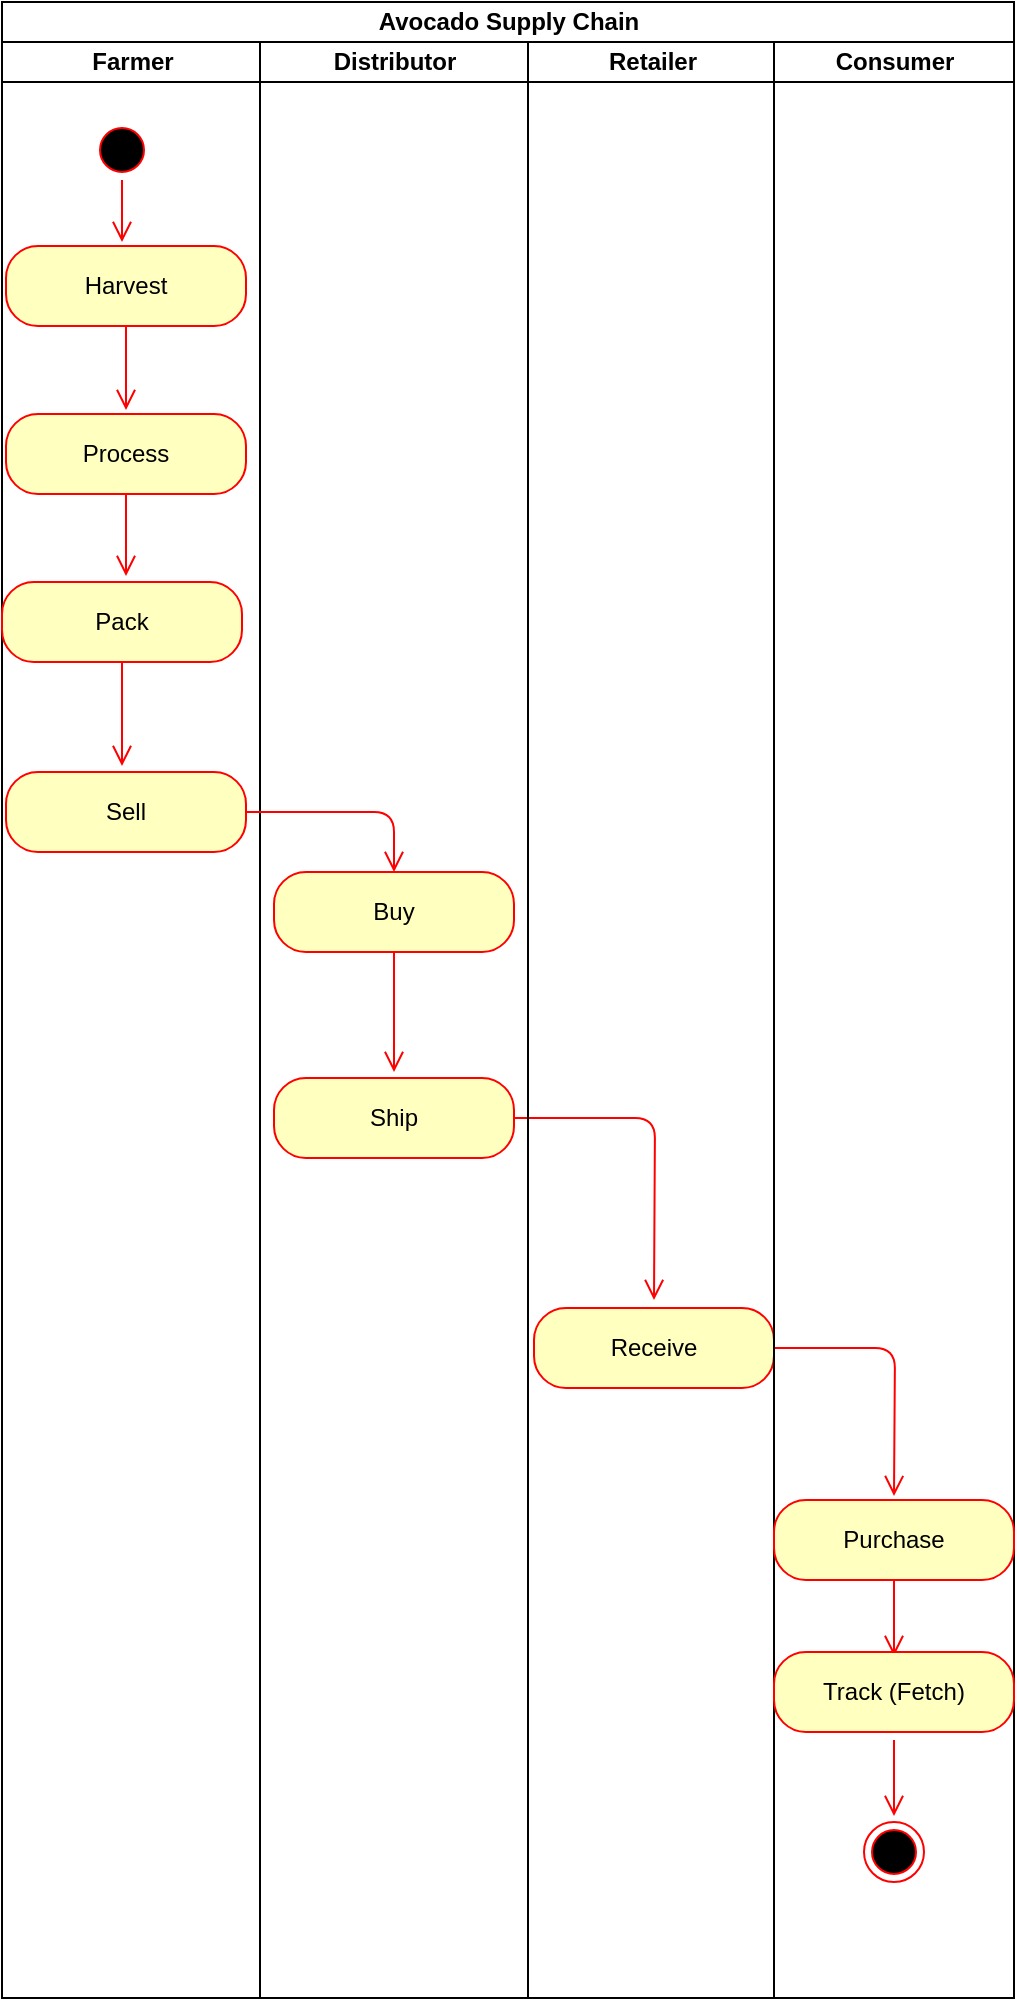 <mxfile version="13.0.9">
    <diagram id="BDNPDYGALKYV1IH1VU3y" name="Page-1">
        <mxGraphModel dx="1414" dy="780" grid="0" gridSize="10" guides="1" tooltips="1" connect="1" arrows="1" fold="1" page="0" pageScale="1" pageWidth="850" pageHeight="1100" math="0" shadow="0">
            <root>
                <mxCell id="0"/>
                <mxCell id="1" parent="0"/>
                <mxCell id="25" value="Avocado Supply Chain" style="swimlane;html=1;childLayout=stackLayout;resizeParent=1;resizeParentMax=0;startSize=20;" parent="1" vertex="1">
                    <mxGeometry x="-10" y="39" width="506" height="998" as="geometry"/>
                </mxCell>
                <mxCell id="26" value="Farmer" style="swimlane;html=1;startSize=20;" parent="25" vertex="1">
                    <mxGeometry y="20" width="129" height="978" as="geometry"/>
                </mxCell>
                <mxCell id="32" value="Harvest" style="rounded=1;whiteSpace=wrap;html=1;arcSize=40;fontColor=#000000;fillColor=#ffffc0;strokeColor=#ff0000;" parent="26" vertex="1">
                    <mxGeometry x="2" y="102" width="120" height="40" as="geometry"/>
                </mxCell>
                <mxCell id="30" value="" style="ellipse;html=1;shape=startState;fillColor=#000000;strokeColor=#ff0000;" parent="26" vertex="1">
                    <mxGeometry x="45" y="39" width="30" height="30" as="geometry"/>
                </mxCell>
                <mxCell id="31" value="" style="edgeStyle=orthogonalEdgeStyle;html=1;verticalAlign=bottom;endArrow=open;endSize=8;strokeColor=#ff0000;" parent="26" source="30" edge="1">
                    <mxGeometry relative="1" as="geometry">
                        <mxPoint x="60" y="100" as="targetPoint"/>
                    </mxGeometry>
                </mxCell>
                <mxCell id="33" value="" style="edgeStyle=orthogonalEdgeStyle;html=1;verticalAlign=bottom;endArrow=open;endSize=8;strokeColor=#ff0000;" parent="26" source="32" edge="1">
                    <mxGeometry relative="1" as="geometry">
                        <mxPoint x="62" y="184" as="targetPoint"/>
                    </mxGeometry>
                </mxCell>
                <mxCell id="47" value="Process" style="rounded=1;whiteSpace=wrap;html=1;arcSize=40;fontColor=#000000;fillColor=#ffffc0;strokeColor=#ff0000;" parent="26" vertex="1">
                    <mxGeometry x="2" y="186" width="120" height="40" as="geometry"/>
                </mxCell>
                <mxCell id="48" value="" style="edgeStyle=orthogonalEdgeStyle;html=1;verticalAlign=bottom;endArrow=open;endSize=8;strokeColor=#ff0000;" parent="26" source="47" edge="1">
                    <mxGeometry relative="1" as="geometry">
                        <mxPoint x="62" y="267" as="targetPoint"/>
                    </mxGeometry>
                </mxCell>
                <mxCell id="49" value="Pack" style="rounded=1;whiteSpace=wrap;html=1;arcSize=40;fontColor=#000000;fillColor=#ffffc0;strokeColor=#ff0000;" parent="26" vertex="1">
                    <mxGeometry y="270" width="120" height="40" as="geometry"/>
                </mxCell>
                <mxCell id="70" value="" style="edgeStyle=orthogonalEdgeStyle;html=1;verticalAlign=bottom;endArrow=open;endSize=8;strokeColor=#ff0000;exitX=0.5;exitY=1;exitDx=0;exitDy=0;entryX=0.425;entryY=0.025;entryDx=0;entryDy=0;entryPerimeter=0;" parent="26" source="49" edge="1">
                    <mxGeometry relative="1" as="geometry">
                        <mxPoint x="60" y="362" as="targetPoint"/>
                        <mxPoint x="274" y="443" as="sourcePoint"/>
                    </mxGeometry>
                </mxCell>
                <mxCell id="83" value="Sell" style="rounded=1;whiteSpace=wrap;html=1;arcSize=40;fontColor=#000000;fillColor=#ffffc0;strokeColor=#ff0000;" parent="26" vertex="1">
                    <mxGeometry x="2" y="365" width="120" height="40" as="geometry"/>
                </mxCell>
                <mxCell id="71" value="Distributor" style="swimlane;html=1;startSize=20;" parent="25" vertex="1">
                    <mxGeometry x="129" y="20" width="134" height="978" as="geometry"/>
                </mxCell>
                <mxCell id="72" value="" style="edgeStyle=orthogonalEdgeStyle;html=1;verticalAlign=bottom;endArrow=open;endSize=8;strokeColor=#ff0000;" parent="71" edge="1">
                    <mxGeometry relative="1" as="geometry">
                        <mxPoint x="67" y="427" as="targetPoint"/>
                    </mxGeometry>
                </mxCell>
                <mxCell id="76" value="Buy" style="rounded=1;whiteSpace=wrap;html=1;arcSize=40;fontColor=#000000;fillColor=#ffffc0;strokeColor=#ff0000;" parent="71" vertex="1">
                    <mxGeometry x="7" y="415" width="120" height="40" as="geometry"/>
                </mxCell>
                <mxCell id="77" value="" style="edgeStyle=orthogonalEdgeStyle;html=1;verticalAlign=bottom;endArrow=open;endSize=8;strokeColor=#ff0000;" parent="71" source="76" edge="1">
                    <mxGeometry relative="1" as="geometry">
                        <mxPoint x="67" y="515" as="targetPoint"/>
                    </mxGeometry>
                </mxCell>
                <mxCell id="78" value="Ship" style="rounded=1;whiteSpace=wrap;html=1;arcSize=40;fontColor=#000000;fillColor=#ffffc0;strokeColor=#ff0000;" parent="71" vertex="1">
                    <mxGeometry x="7" y="518" width="120" height="40" as="geometry"/>
                </mxCell>
                <mxCell id="79" value="" style="edgeStyle=orthogonalEdgeStyle;html=1;verticalAlign=bottom;endArrow=open;endSize=8;strokeColor=#ff0000;" parent="71" source="78" edge="1">
                    <mxGeometry relative="1" as="geometry">
                        <mxPoint x="197" y="629" as="targetPoint"/>
                    </mxGeometry>
                </mxCell>
                <mxCell id="28" value="Retailer" style="swimlane;html=1;startSize=20;" parent="25" vertex="1">
                    <mxGeometry x="263" y="20" width="123" height="978" as="geometry"/>
                </mxCell>
                <mxCell id="81" value="Receive" style="rounded=1;whiteSpace=wrap;html=1;arcSize=40;fontColor=#000000;fillColor=#ffffc0;strokeColor=#ff0000;" parent="28" vertex="1">
                    <mxGeometry x="3" y="633" width="120" height="40" as="geometry"/>
                </mxCell>
                <mxCell id="82" value="" style="edgeStyle=orthogonalEdgeStyle;html=1;verticalAlign=bottom;endArrow=open;endSize=8;strokeColor=#ff0000;" parent="28" source="81" edge="1">
                    <mxGeometry relative="1" as="geometry">
                        <mxPoint x="183" y="727" as="targetPoint"/>
                    </mxGeometry>
                </mxCell>
                <mxCell id="29" value="Consumer" style="swimlane;html=1;startSize=20;" parent="25" vertex="1">
                    <mxGeometry x="386" y="20" width="120" height="978" as="geometry"/>
                </mxCell>
                <mxCell id="65" value="" style="edgeStyle=orthogonalEdgeStyle;html=1;verticalAlign=bottom;endArrow=open;endSize=8;strokeColor=#ff0000;" parent="29" source="64" edge="1">
                    <mxGeometry relative="1" as="geometry">
                        <mxPoint x="60" y="807" as="targetPoint"/>
                    </mxGeometry>
                </mxCell>
                <mxCell id="64" value="Purchase" style="rounded=1;whiteSpace=wrap;html=1;arcSize=40;fontColor=#000000;fillColor=#ffffc0;strokeColor=#ff0000;" parent="29" vertex="1">
                    <mxGeometry y="729" width="120" height="40" as="geometry"/>
                </mxCell>
                <mxCell id="85" value="Track (Fetch)" style="rounded=1;whiteSpace=wrap;html=1;arcSize=40;fontColor=#000000;fillColor=#ffffc0;strokeColor=#ff0000;" vertex="1" parent="29">
                    <mxGeometry y="805" width="120" height="40" as="geometry"/>
                </mxCell>
                <mxCell id="67" value="" style="ellipse;html=1;shape=endState;fillColor=#000000;strokeColor=#ff0000;" parent="29" vertex="1">
                    <mxGeometry x="45" y="890" width="30" height="30" as="geometry"/>
                </mxCell>
                <mxCell id="84" value="" style="edgeStyle=orthogonalEdgeStyle;html=1;verticalAlign=bottom;endArrow=open;endSize=8;strokeColor=#ff0000;entryX=0.5;entryY=0;entryDx=0;entryDy=0;" parent="25" source="83" target="76" edge="1">
                    <mxGeometry relative="1" as="geometry">
                        <mxPoint x="62" y="485" as="targetPoint"/>
                    </mxGeometry>
                </mxCell>
                <mxCell id="86" value="" style="edgeStyle=orthogonalEdgeStyle;html=1;verticalAlign=bottom;endArrow=open;endSize=8;strokeColor=#ff0000;" edge="1" parent="1">
                    <mxGeometry relative="1" as="geometry">
                        <mxPoint x="436" y="946" as="targetPoint"/>
                        <mxPoint x="436" y="908" as="sourcePoint"/>
                    </mxGeometry>
                </mxCell>
            </root>
        </mxGraphModel>
    </diagram>
</mxfile>